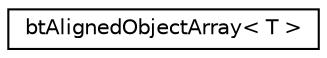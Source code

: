 digraph "Graphical Class Hierarchy"
{
  edge [fontname="Helvetica",fontsize="10",labelfontname="Helvetica",labelfontsize="10"];
  node [fontname="Helvetica",fontsize="10",shape=record];
  rankdir="LR";
  Node1 [label="btAlignedObjectArray\< T \>",height=0.2,width=0.4,color="black", fillcolor="white", style="filled",URL="$classbt_aligned_object_array.html"];
}
